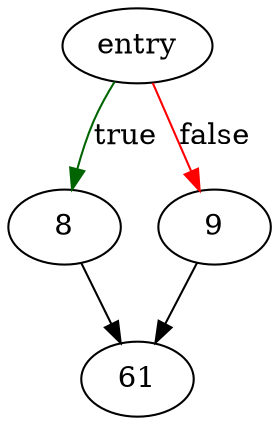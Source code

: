 digraph "computeHMS" {
	// Node definitions.
	1 [label=entry];
	8;
	9;
	61;

	// Edge definitions.
	1 -> 8 [
		color=darkgreen
		label=true
	];
	1 -> 9 [
		color=red
		label=false
	];
	8 -> 61;
	9 -> 61;
}